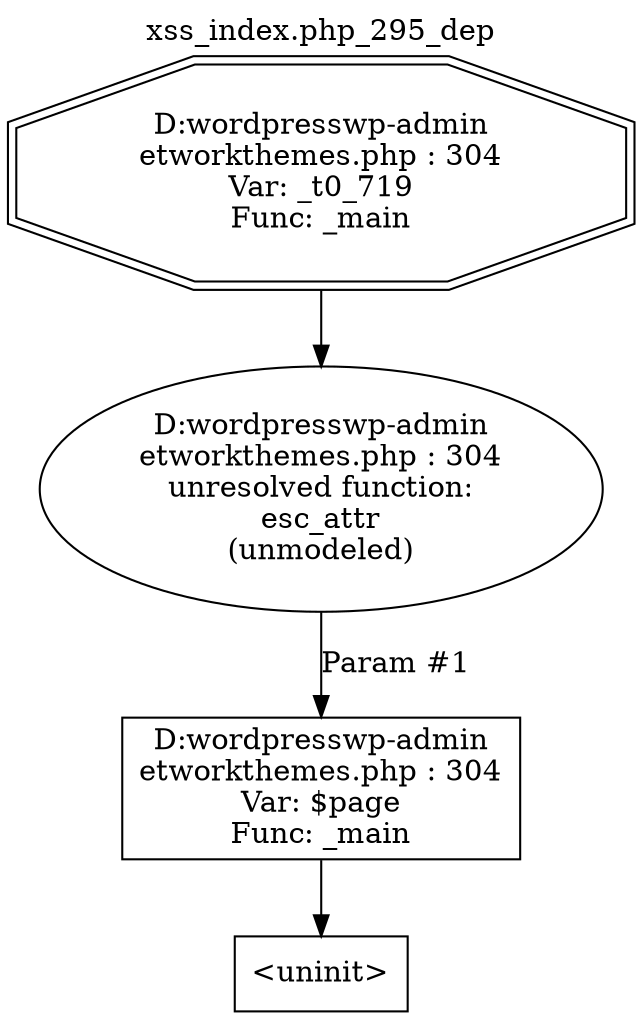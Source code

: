digraph cfg {
  label="xss_index.php_295_dep";
  labelloc=t;
  n1 [shape=doubleoctagon, label="D:\wordpress\wp-admin\network\themes.php : 304\nVar: _t0_719\nFunc: _main\n"];
  n2 [shape=ellipse, label="D:\wordpress\wp-admin\network\themes.php : 304\nunresolved function:\nesc_attr\n(unmodeled)\n"];
  n3 [shape=box, label="D:\wordpress\wp-admin\network\themes.php : 304\nVar: $page\nFunc: _main\n"];
  n4 [shape=box, label="<uninit>"];
  n1 -> n2;
  n3 -> n4;
  n2 -> n3[label="Param #1"];
}
